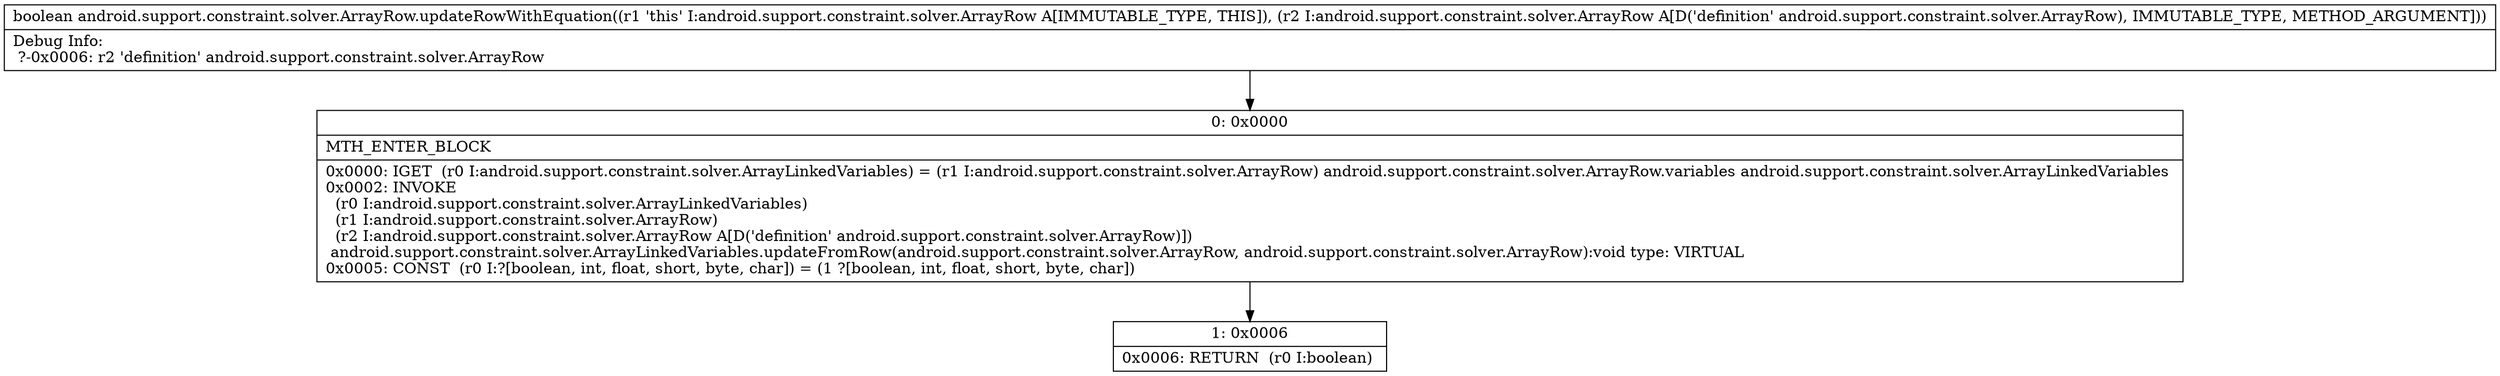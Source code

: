 digraph "CFG forandroid.support.constraint.solver.ArrayRow.updateRowWithEquation(Landroid\/support\/constraint\/solver\/ArrayRow;)Z" {
Node_0 [shape=record,label="{0\:\ 0x0000|MTH_ENTER_BLOCK\l|0x0000: IGET  (r0 I:android.support.constraint.solver.ArrayLinkedVariables) = (r1 I:android.support.constraint.solver.ArrayRow) android.support.constraint.solver.ArrayRow.variables android.support.constraint.solver.ArrayLinkedVariables \l0x0002: INVOKE  \l  (r0 I:android.support.constraint.solver.ArrayLinkedVariables)\l  (r1 I:android.support.constraint.solver.ArrayRow)\l  (r2 I:android.support.constraint.solver.ArrayRow A[D('definition' android.support.constraint.solver.ArrayRow)])\l android.support.constraint.solver.ArrayLinkedVariables.updateFromRow(android.support.constraint.solver.ArrayRow, android.support.constraint.solver.ArrayRow):void type: VIRTUAL \l0x0005: CONST  (r0 I:?[boolean, int, float, short, byte, char]) = (1 ?[boolean, int, float, short, byte, char]) \l}"];
Node_1 [shape=record,label="{1\:\ 0x0006|0x0006: RETURN  (r0 I:boolean) \l}"];
MethodNode[shape=record,label="{boolean android.support.constraint.solver.ArrayRow.updateRowWithEquation((r1 'this' I:android.support.constraint.solver.ArrayRow A[IMMUTABLE_TYPE, THIS]), (r2 I:android.support.constraint.solver.ArrayRow A[D('definition' android.support.constraint.solver.ArrayRow), IMMUTABLE_TYPE, METHOD_ARGUMENT]))  | Debug Info:\l  ?\-0x0006: r2 'definition' android.support.constraint.solver.ArrayRow\l}"];
MethodNode -> Node_0;
Node_0 -> Node_1;
}

